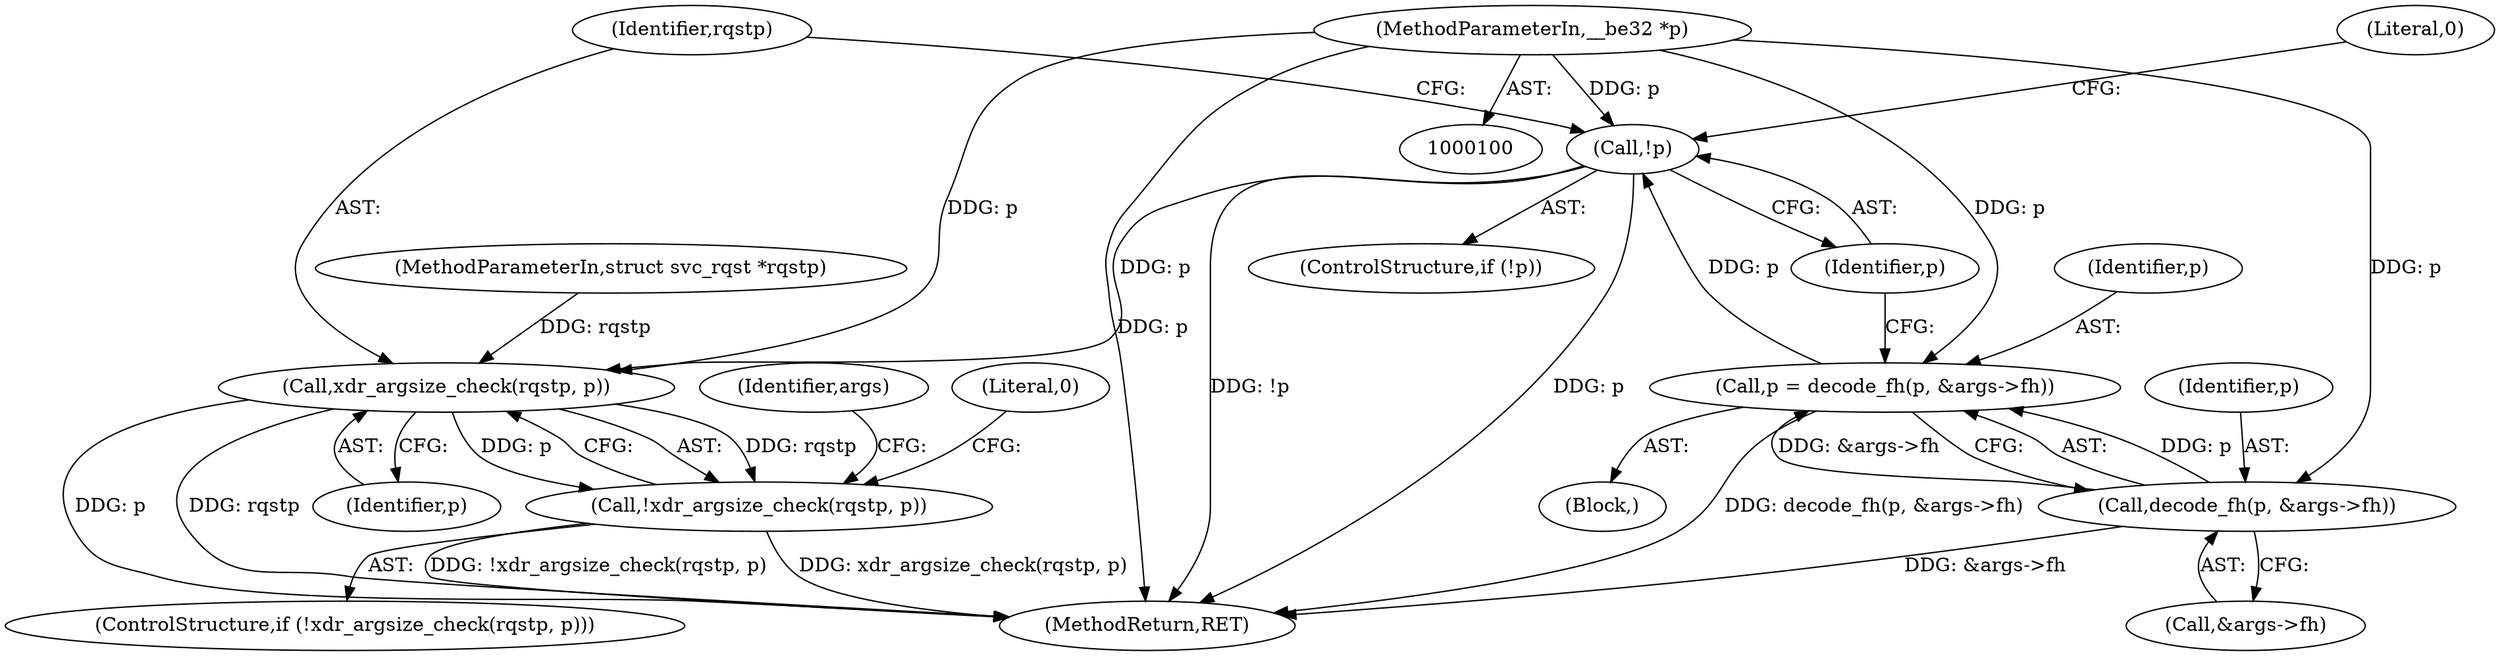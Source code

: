 digraph "0_linux_c70422f760c120480fee4de6c38804c72aa26bc1_8@pointer" {
"1000114" [label="(Call,!p)"];
"1000105" [label="(Call,p = decode_fh(p, &args->fh))"];
"1000107" [label="(Call,decode_fh(p, &args->fh))"];
"1000102" [label="(MethodParameterIn,__be32 *p)"];
"1000120" [label="(Call,xdr_argsize_check(rqstp, p))"];
"1000119" [label="(Call,!xdr_argsize_check(rqstp, p))"];
"1000127" [label="(Identifier,args)"];
"1000107" [label="(Call,decode_fh(p, &args->fh))"];
"1000121" [label="(Identifier,rqstp)"];
"1000114" [label="(Call,!p)"];
"1000124" [label="(Literal,0)"];
"1000109" [label="(Call,&args->fh)"];
"1000101" [label="(MethodParameterIn,struct svc_rqst *rqstp)"];
"1000105" [label="(Call,p = decode_fh(p, &args->fh))"];
"1000113" [label="(ControlStructure,if (!p))"];
"1000102" [label="(MethodParameterIn,__be32 *p)"];
"1000117" [label="(Literal,0)"];
"1000115" [label="(Identifier,p)"];
"1000137" [label="(MethodReturn,RET)"];
"1000119" [label="(Call,!xdr_argsize_check(rqstp, p))"];
"1000118" [label="(ControlStructure,if (!xdr_argsize_check(rqstp, p)))"];
"1000108" [label="(Identifier,p)"];
"1000104" [label="(Block,)"];
"1000120" [label="(Call,xdr_argsize_check(rqstp, p))"];
"1000122" [label="(Identifier,p)"];
"1000106" [label="(Identifier,p)"];
"1000114" -> "1000113"  [label="AST: "];
"1000114" -> "1000115"  [label="CFG: "];
"1000115" -> "1000114"  [label="AST: "];
"1000117" -> "1000114"  [label="CFG: "];
"1000121" -> "1000114"  [label="CFG: "];
"1000114" -> "1000137"  [label="DDG: !p"];
"1000114" -> "1000137"  [label="DDG: p"];
"1000105" -> "1000114"  [label="DDG: p"];
"1000102" -> "1000114"  [label="DDG: p"];
"1000114" -> "1000120"  [label="DDG: p"];
"1000105" -> "1000104"  [label="AST: "];
"1000105" -> "1000107"  [label="CFG: "];
"1000106" -> "1000105"  [label="AST: "];
"1000107" -> "1000105"  [label="AST: "];
"1000115" -> "1000105"  [label="CFG: "];
"1000105" -> "1000137"  [label="DDG: decode_fh(p, &args->fh)"];
"1000107" -> "1000105"  [label="DDG: p"];
"1000107" -> "1000105"  [label="DDG: &args->fh"];
"1000102" -> "1000105"  [label="DDG: p"];
"1000107" -> "1000109"  [label="CFG: "];
"1000108" -> "1000107"  [label="AST: "];
"1000109" -> "1000107"  [label="AST: "];
"1000107" -> "1000137"  [label="DDG: &args->fh"];
"1000102" -> "1000107"  [label="DDG: p"];
"1000102" -> "1000100"  [label="AST: "];
"1000102" -> "1000137"  [label="DDG: p"];
"1000102" -> "1000120"  [label="DDG: p"];
"1000120" -> "1000119"  [label="AST: "];
"1000120" -> "1000122"  [label="CFG: "];
"1000121" -> "1000120"  [label="AST: "];
"1000122" -> "1000120"  [label="AST: "];
"1000119" -> "1000120"  [label="CFG: "];
"1000120" -> "1000137"  [label="DDG: p"];
"1000120" -> "1000137"  [label="DDG: rqstp"];
"1000120" -> "1000119"  [label="DDG: rqstp"];
"1000120" -> "1000119"  [label="DDG: p"];
"1000101" -> "1000120"  [label="DDG: rqstp"];
"1000119" -> "1000118"  [label="AST: "];
"1000124" -> "1000119"  [label="CFG: "];
"1000127" -> "1000119"  [label="CFG: "];
"1000119" -> "1000137"  [label="DDG: !xdr_argsize_check(rqstp, p)"];
"1000119" -> "1000137"  [label="DDG: xdr_argsize_check(rqstp, p)"];
}
